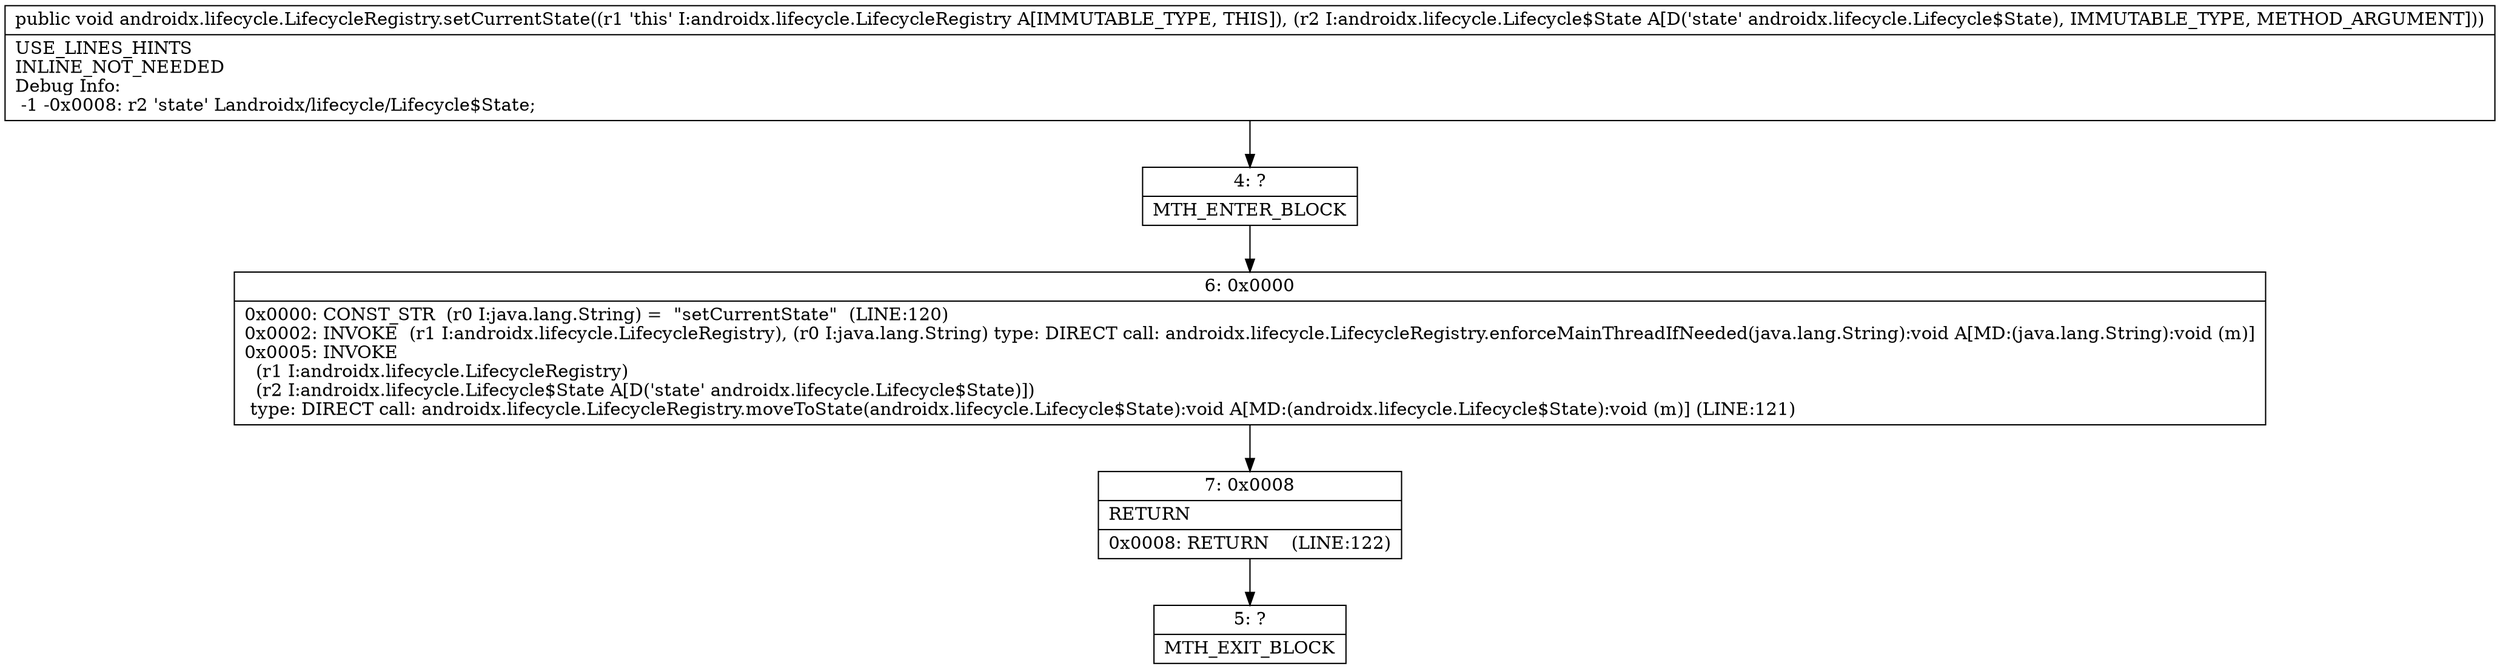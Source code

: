 digraph "CFG forandroidx.lifecycle.LifecycleRegistry.setCurrentState(Landroidx\/lifecycle\/Lifecycle$State;)V" {
Node_4 [shape=record,label="{4\:\ ?|MTH_ENTER_BLOCK\l}"];
Node_6 [shape=record,label="{6\:\ 0x0000|0x0000: CONST_STR  (r0 I:java.lang.String) =  \"setCurrentState\"  (LINE:120)\l0x0002: INVOKE  (r1 I:androidx.lifecycle.LifecycleRegistry), (r0 I:java.lang.String) type: DIRECT call: androidx.lifecycle.LifecycleRegistry.enforceMainThreadIfNeeded(java.lang.String):void A[MD:(java.lang.String):void (m)]\l0x0005: INVOKE  \l  (r1 I:androidx.lifecycle.LifecycleRegistry)\l  (r2 I:androidx.lifecycle.Lifecycle$State A[D('state' androidx.lifecycle.Lifecycle$State)])\l type: DIRECT call: androidx.lifecycle.LifecycleRegistry.moveToState(androidx.lifecycle.Lifecycle$State):void A[MD:(androidx.lifecycle.Lifecycle$State):void (m)] (LINE:121)\l}"];
Node_7 [shape=record,label="{7\:\ 0x0008|RETURN\l|0x0008: RETURN    (LINE:122)\l}"];
Node_5 [shape=record,label="{5\:\ ?|MTH_EXIT_BLOCK\l}"];
MethodNode[shape=record,label="{public void androidx.lifecycle.LifecycleRegistry.setCurrentState((r1 'this' I:androidx.lifecycle.LifecycleRegistry A[IMMUTABLE_TYPE, THIS]), (r2 I:androidx.lifecycle.Lifecycle$State A[D('state' androidx.lifecycle.Lifecycle$State), IMMUTABLE_TYPE, METHOD_ARGUMENT]))  | USE_LINES_HINTS\lINLINE_NOT_NEEDED\lDebug Info:\l  \-1 \-0x0008: r2 'state' Landroidx\/lifecycle\/Lifecycle$State;\l}"];
MethodNode -> Node_4;Node_4 -> Node_6;
Node_6 -> Node_7;
Node_7 -> Node_5;
}

